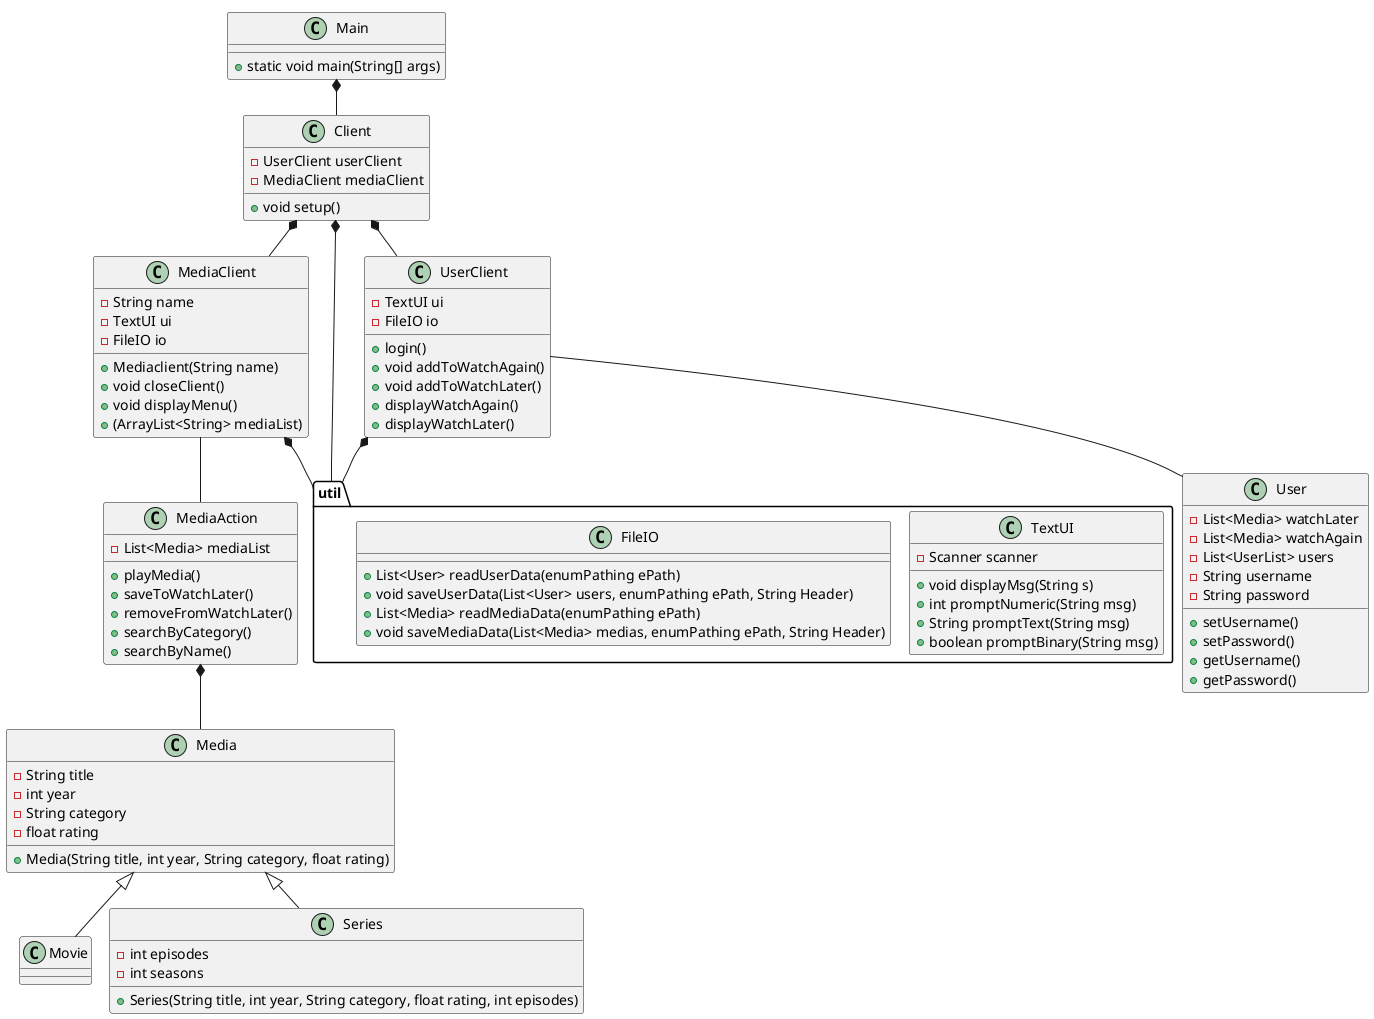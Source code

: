 @startuml
!pragma layout smetana

class Main{
+ static void main(String[] args)
}

class Client{
-UserClient userClient
-MediaClient mediaClient
+void setup()
}

class Media{
- String title
- int year
- String category
- float rating
+Media(String title, int year, String category, float rating)

}

class MediaClient{
-String name
-TextUI ui
-FileIO io
+Mediaclient(String name)
+void closeClient()
+void displayMenu()
+(ArrayList<String> mediaList)

}
class MediaAction{
-List<Media> mediaList
+playMedia()
+saveToWatchLater()
+removeFromWatchLater()
+searchByCategory()
+searchByName()
}

class User{
-List<Media> watchLater
-List<Media> watchAgain
-List<UserList> users
-String username
-String password
+setUsername()
+setPassword()
+getUsername()
+getPassword()
}


class Movie{
}

class Series{
- int episodes
- int seasons
+Series(String title, int year, String category, float rating, int episodes)
}


class UserClient{
-TextUI ui
-FileIO io
'+createUser() en del af login
+login()
+void addToWatchAgain()
+void addToWatchLater()
+displayWatchAgain()
+displayWatchLater()
}


package "util" {
class TextUI{
- Scanner scanner

+void displayMsg(String s)
+int promptNumeric(String msg)
+String promptText(String msg)
+boolean promptBinary(String msg)
}
class FileIO{
+List<User> readUserData(enumPathing ePath)
+void saveUserData(List<User> users, enumPathing ePath, String Header)
+List<Media> readMediaData(enumPathing ePath)
+void saveMediaData(List<Media> medias, enumPathing ePath, String Header)
}
}

MediaAction *-- Media
Media<|--Series
Media <|-- Movie
Client *-- MediaClient
MediaClient *-- "util"
MediaClient -- MediaAction
Client *-- UserClient
UserClient -- User
UserClient *--"util"
Main *-- Client
Client *-- "util"

@enduml